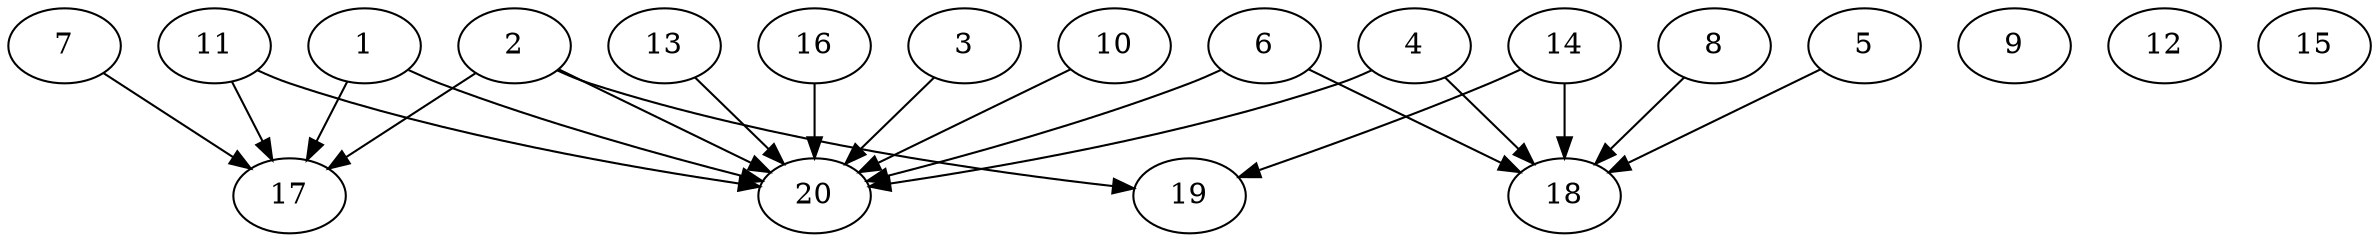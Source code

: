 // DAG automatically generated by daggen at Thu Oct  3 13:58:42 2019
// ./daggen --dot -n 20 --ccr 0.4 --fat 0.9 --regular 0.5 --density 0.6 --mindata 5242880 --maxdata 52428800 
digraph G {
  1 [size="103421440", alpha="0.00", expect_size="41368576"] 
  1 -> 17 [size ="41368576"]
  1 -> 20 [size ="41368576"]
  2 [size="82531840", alpha="0.05", expect_size="33012736"] 
  2 -> 17 [size ="33012736"]
  2 -> 19 [size ="33012736"]
  2 -> 20 [size ="33012736"]
  3 [size="64458240", alpha="0.03", expect_size="25783296"] 
  3 -> 20 [size ="25783296"]
  4 [size="109562880", alpha="0.18", expect_size="43825152"] 
  4 -> 18 [size ="43825152"]
  4 -> 20 [size ="43825152"]
  5 [size="84433920", alpha="0.14", expect_size="33773568"] 
  5 -> 18 [size ="33773568"]
  6 [size="63160320", alpha="0.17", expect_size="25264128"] 
  6 -> 18 [size ="25264128"]
  6 -> 20 [size ="25264128"]
  7 [size="22366720", alpha="0.11", expect_size="8946688"] 
  7 -> 17 [size ="8946688"]
  8 [size="58897920", alpha="0.01", expect_size="23559168"] 
  8 -> 18 [size ="23559168"]
  9 [size="94538240", alpha="0.02", expect_size="37815296"] 
  10 [size="35937280", alpha="0.16", expect_size="14374912"] 
  10 -> 20 [size ="14374912"]
  11 [size="118558720", alpha="0.17", expect_size="47423488"] 
  11 -> 17 [size ="47423488"]
  11 -> 20 [size ="47423488"]
  12 [size="119247360", alpha="0.01", expect_size="47698944"] 
  13 [size="28116480", alpha="0.10", expect_size="11246592"] 
  13 -> 20 [size ="11246592"]
  14 [size="44556800", alpha="0.11", expect_size="17822720"] 
  14 -> 18 [size ="17822720"]
  14 -> 19 [size ="17822720"]
  15 [size="31992320", alpha="0.01", expect_size="12796928"] 
  16 [size="117260800", alpha="0.19", expect_size="46904320"] 
  16 -> 20 [size ="46904320"]
  17 [size="99955200", alpha="0.00", expect_size="39982080"] 
  18 [size="48081920", alpha="0.03", expect_size="19232768"] 
  19 [size="53360640", alpha="0.09", expect_size="21344256"] 
  20 [size="66455040", alpha="0.19", expect_size="26582016"] 
}
